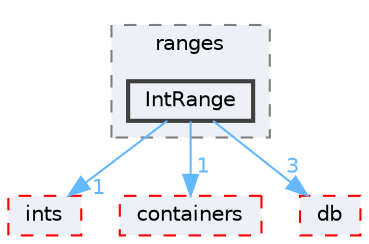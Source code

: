 digraph "src/OpenFOAM/primitives/ranges/IntRange"
{
 // LATEX_PDF_SIZE
  bgcolor="transparent";
  edge [fontname=Helvetica,fontsize=10,labelfontname=Helvetica,labelfontsize=10];
  node [fontname=Helvetica,fontsize=10,shape=box,height=0.2,width=0.4];
  compound=true
  subgraph clusterdir_4c2d2f51554615c82797d0537eafbb2e {
    graph [ bgcolor="#edf0f7", pencolor="grey50", label="ranges", fontname=Helvetica,fontsize=10 style="filled,dashed", URL="dir_4c2d2f51554615c82797d0537eafbb2e.html",tooltip=""]
  dir_1dbd8611eb9267eca5f9dbd67d739abe [label="IntRange", fillcolor="#edf0f7", color="grey25", style="filled,bold", URL="dir_1dbd8611eb9267eca5f9dbd67d739abe.html",tooltip=""];
  }
  dir_086c067a0e64eeb439d30ae0c44248d8 [label="ints", fillcolor="#edf0f7", color="red", style="filled,dashed", URL="dir_086c067a0e64eeb439d30ae0c44248d8.html",tooltip=""];
  dir_19d0872053bde092be81d7fe3f56cbf7 [label="containers", fillcolor="#edf0f7", color="red", style="filled,dashed", URL="dir_19d0872053bde092be81d7fe3f56cbf7.html",tooltip=""];
  dir_63c634f7a7cfd679ac26c67fb30fc32f [label="db", fillcolor="#edf0f7", color="red", style="filled,dashed", URL="dir_63c634f7a7cfd679ac26c67fb30fc32f.html",tooltip=""];
  dir_1dbd8611eb9267eca5f9dbd67d739abe->dir_086c067a0e64eeb439d30ae0c44248d8 [headlabel="1", labeldistance=1.5 headhref="dir_001948_001949.html" href="dir_001948_001949.html" color="steelblue1" fontcolor="steelblue1"];
  dir_1dbd8611eb9267eca5f9dbd67d739abe->dir_19d0872053bde092be81d7fe3f56cbf7 [headlabel="1", labeldistance=1.5 headhref="dir_001948_000669.html" href="dir_001948_000669.html" color="steelblue1" fontcolor="steelblue1"];
  dir_1dbd8611eb9267eca5f9dbd67d739abe->dir_63c634f7a7cfd679ac26c67fb30fc32f [headlabel="3", labeldistance=1.5 headhref="dir_001948_000817.html" href="dir_001948_000817.html" color="steelblue1" fontcolor="steelblue1"];
}
